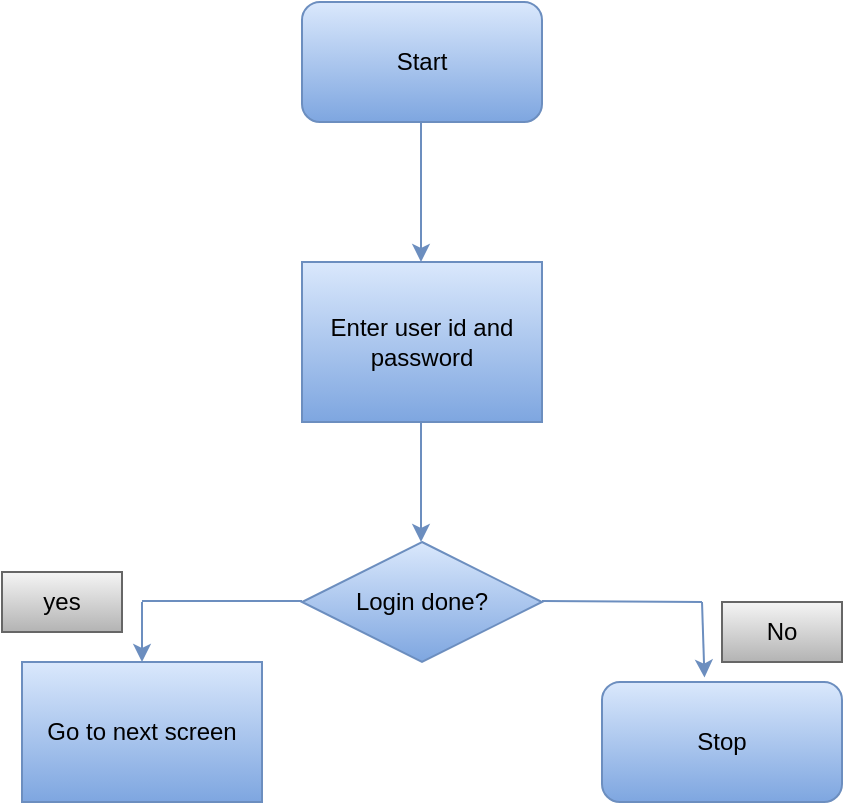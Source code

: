 <mxfile version="24.8.4">
  <diagram name="Page-1" id="tJQdSEEfPfHMQKvCRO5d">
    <mxGraphModel dx="1050" dy="557" grid="1" gridSize="10" guides="1" tooltips="1" connect="1" arrows="1" fold="1" page="1" pageScale="1" pageWidth="850" pageHeight="1100" math="0" shadow="0">
      <root>
        <mxCell id="0" />
        <mxCell id="1" parent="0" />
        <mxCell id="VPB1Mk3mMaEGDjP6P2OH-5" value="Start" style="rounded=1;whiteSpace=wrap;html=1;fillColor=#dae8fc;strokeColor=#6c8ebf;gradientColor=#7ea6e0;" parent="1" vertex="1">
          <mxGeometry x="360" y="80" width="120" height="60" as="geometry" />
        </mxCell>
        <mxCell id="VPB1Mk3mMaEGDjP6P2OH-7" value="" style="endArrow=classic;html=1;rounded=0;fillColor=#dae8fc;strokeColor=#6c8ebf;gradientColor=#7ea6e0;" parent="1" edge="1">
          <mxGeometry width="50" height="50" relative="1" as="geometry">
            <mxPoint x="419.5" y="140" as="sourcePoint" />
            <mxPoint x="419.5" y="210" as="targetPoint" />
          </mxGeometry>
        </mxCell>
        <mxCell id="VPB1Mk3mMaEGDjP6P2OH-9" value="Enter user id and password" style="rounded=0;whiteSpace=wrap;html=1;fillColor=#dae8fc;strokeColor=#6c8ebf;gradientColor=#7ea6e0;" parent="1" vertex="1">
          <mxGeometry x="360" y="210" width="120" height="80" as="geometry" />
        </mxCell>
        <mxCell id="VPB1Mk3mMaEGDjP6P2OH-11" value="" style="endArrow=classic;html=1;rounded=0;fillColor=#dae8fc;strokeColor=#6c8ebf;gradientColor=#7ea6e0;" parent="1" edge="1">
          <mxGeometry width="50" height="50" relative="1" as="geometry">
            <mxPoint x="419.5" y="290" as="sourcePoint" />
            <mxPoint x="419.5" y="350" as="targetPoint" />
          </mxGeometry>
        </mxCell>
        <mxCell id="VPB1Mk3mMaEGDjP6P2OH-12" value="Login done?" style="rhombus;whiteSpace=wrap;html=1;fillColor=#dae8fc;strokeColor=#6c8ebf;gradientColor=#7ea6e0;" parent="1" vertex="1">
          <mxGeometry x="360" y="350" width="120" height="60" as="geometry" />
        </mxCell>
        <mxCell id="VPB1Mk3mMaEGDjP6P2OH-13" value="" style="endArrow=classic;html=1;rounded=0;fillColor=#dae8fc;strokeColor=#6c8ebf;gradientColor=#7ea6e0;" parent="1" edge="1">
          <mxGeometry width="50" height="50" relative="1" as="geometry">
            <mxPoint x="280" y="380" as="sourcePoint" />
            <mxPoint x="280" y="410" as="targetPoint" />
          </mxGeometry>
        </mxCell>
        <mxCell id="VPB1Mk3mMaEGDjP6P2OH-19" value="" style="endArrow=none;html=1;rounded=0;fillColor=#dae8fc;strokeColor=#6c8ebf;gradientColor=#7ea6e0;" parent="1" edge="1">
          <mxGeometry width="50" height="50" relative="1" as="geometry">
            <mxPoint x="280" y="379.5" as="sourcePoint" />
            <mxPoint x="360" y="379.5" as="targetPoint" />
          </mxGeometry>
        </mxCell>
        <mxCell id="VPB1Mk3mMaEGDjP6P2OH-20" value="" style="endArrow=none;html=1;rounded=0;fillColor=#dae8fc;strokeColor=#6c8ebf;gradientColor=#7ea6e0;" parent="1" edge="1">
          <mxGeometry width="50" height="50" relative="1" as="geometry">
            <mxPoint x="480" y="379.5" as="sourcePoint" />
            <mxPoint x="560" y="380" as="targetPoint" />
          </mxGeometry>
        </mxCell>
        <mxCell id="VPB1Mk3mMaEGDjP6P2OH-21" value="" style="endArrow=classic;html=1;rounded=0;entryX=0.427;entryY=-0.037;entryDx=0;entryDy=0;entryPerimeter=0;fillColor=#dae8fc;strokeColor=#6c8ebf;gradientColor=#7ea6e0;" parent="1" target="VPB1Mk3mMaEGDjP6P2OH-22" edge="1">
          <mxGeometry width="50" height="50" relative="1" as="geometry">
            <mxPoint x="560" y="380" as="sourcePoint" />
            <mxPoint x="560" y="410" as="targetPoint" />
          </mxGeometry>
        </mxCell>
        <mxCell id="VPB1Mk3mMaEGDjP6P2OH-22" value="Stop" style="rounded=1;whiteSpace=wrap;html=1;fillColor=#dae8fc;strokeColor=#6c8ebf;gradientColor=#7ea6e0;" parent="1" vertex="1">
          <mxGeometry x="510" y="420" width="120" height="60" as="geometry" />
        </mxCell>
        <mxCell id="VPB1Mk3mMaEGDjP6P2OH-23" value="Go to next screen" style="rounded=0;whiteSpace=wrap;html=1;fillColor=#dae8fc;strokeColor=#6c8ebf;gradientColor=#7ea6e0;" parent="1" vertex="1">
          <mxGeometry x="220" y="410" width="120" height="70" as="geometry" />
        </mxCell>
        <mxCell id="VPB1Mk3mMaEGDjP6P2OH-26" value="yes" style="text;html=1;align=center;verticalAlign=middle;whiteSpace=wrap;rounded=0;fillColor=#f5f5f5;gradientColor=#b3b3b3;strokeColor=#666666;" parent="1" vertex="1">
          <mxGeometry x="210" y="365" width="60" height="30" as="geometry" />
        </mxCell>
        <mxCell id="VPB1Mk3mMaEGDjP6P2OH-27" value="No" style="text;html=1;align=center;verticalAlign=middle;whiteSpace=wrap;rounded=0;fillColor=#f5f5f5;gradientColor=#b3b3b3;strokeColor=#666666;" parent="1" vertex="1">
          <mxGeometry x="570" y="380" width="60" height="30" as="geometry" />
        </mxCell>
      </root>
    </mxGraphModel>
  </diagram>
</mxfile>
